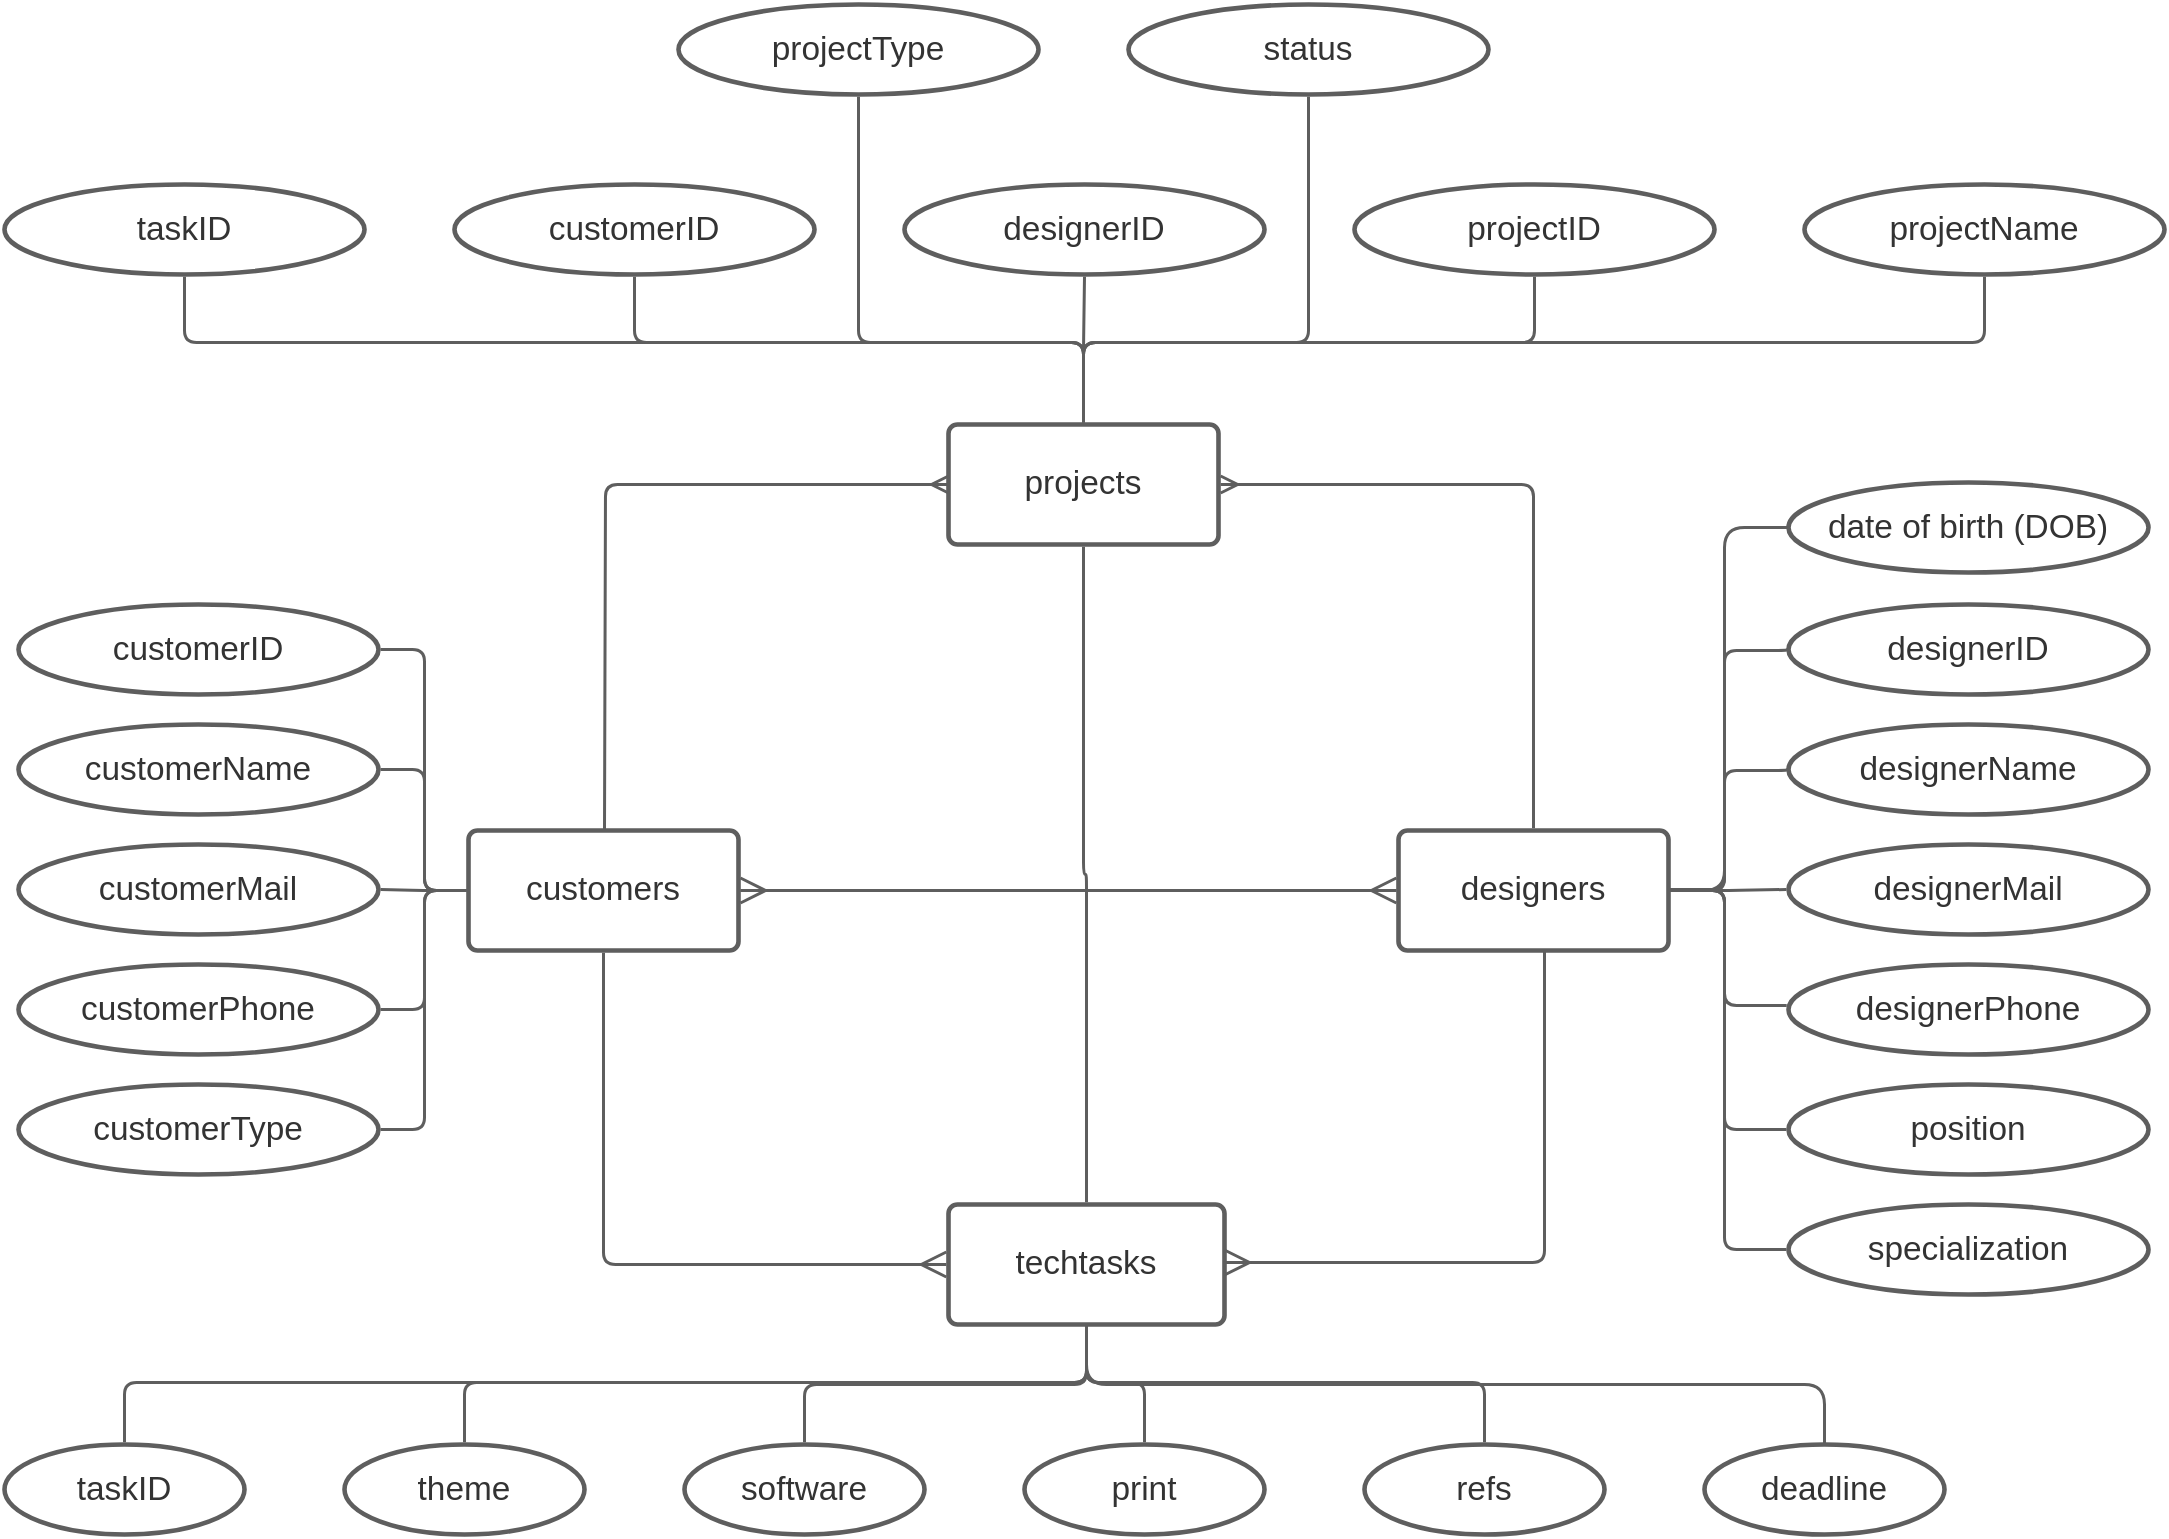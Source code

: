 <mxfile version="15.4.0" type="device"><diagram id="f-fLv1JrXA3ZJcsCcOJ4" name="Страница 1"><mxGraphModel dx="1038" dy="607" grid="1" gridSize="10" guides="1" tooltips="1" connect="1" arrows="1" fold="1" page="1" pageScale="1" pageWidth="1169" pageHeight="827" math="0" shadow="0"><root><mxCell id="0"/><mxCell id="1" parent="0"/><UserObject label="customers" lucidchartObjectId="zpZdGUKph5vq" id="9JiPTZsEdXPyUJ2Mvrgt-1"><mxCell style="html=1;overflow=block;blockSpacing=1;whiteSpace=wrap;;whiteSpace=wrap;fontSize=16.7;fontColor=#333333;spacing=3.8;strokeColor=#5e5e5e;strokeOpacity=100;rounded=1;absoluteArcSize=1;arcSize=9;strokeWidth=2.3;" parent="1" vertex="1"><mxGeometry x="282" y="444" width="135" height="60" as="geometry"/></mxCell></UserObject><mxCell id="eQE4It9TlE8I-1tFr11y-2" style="edgeStyle=orthogonalEdgeStyle;rounded=1;orthogonalLoop=1;jettySize=auto;html=1;exitX=1;exitY=0.5;exitDx=0;exitDy=0;entryX=0;entryY=0.5;entryDx=0;entryDy=0;endArrow=none;endFill=0;strokeColor=#5E5E5E;strokeWidth=1.5;" parent="1" source="9JiPTZsEdXPyUJ2Mvrgt-2" target="eQE4It9TlE8I-1tFr11y-1" edge="1"><mxGeometry relative="1" as="geometry"><Array as="points"><mxPoint x="910" y="474"/><mxPoint x="910" y="293"/></Array></mxGeometry></mxCell><UserObject label="designers" lucidchartObjectId="fuZd7ScoL3PE" id="9JiPTZsEdXPyUJ2Mvrgt-2"><mxCell style="html=1;overflow=block;blockSpacing=1;whiteSpace=wrap;;whiteSpace=wrap;fontSize=16.7;fontColor=#333333;spacing=3.8;strokeColor=#5e5e5e;strokeOpacity=100;rounded=1;absoluteArcSize=1;arcSize=9;strokeWidth=2.3;" parent="1" vertex="1"><mxGeometry x="747" y="444" width="135" height="60" as="geometry"/></mxCell></UserObject><mxCell id="w0qxx57f6ruAvRYE8A0d-2" style="edgeStyle=orthogonalEdgeStyle;rounded=1;orthogonalLoop=1;jettySize=auto;html=1;exitX=0.5;exitY=1;exitDx=0;exitDy=0;entryX=0.5;entryY=0;entryDx=0;entryDy=0;endArrow=none;endFill=0;strokeWidth=1.5;strokeColor=#5E5E5E;" parent="1" source="9JiPTZsEdXPyUJ2Mvrgt-3" target="w0qxx57f6ruAvRYE8A0d-1" edge="1"><mxGeometry relative="1" as="geometry"/></mxCell><UserObject label="techtasks" lucidchartObjectId="8uZdUNs1s895" id="9JiPTZsEdXPyUJ2Mvrgt-3"><mxCell style="html=1;overflow=block;blockSpacing=1;whiteSpace=wrap;;whiteSpace=wrap;fontSize=16.7;fontColor=#333333;spacing=3.8;strokeColor=#5e5e5e;strokeOpacity=100;rounded=1;absoluteArcSize=1;arcSize=9;strokeWidth=2.3;" parent="1" vertex="1"><mxGeometry x="522" y="631" width="138" height="60" as="geometry"/></mxCell></UserObject><UserObject label="customerName" lucidchartObjectId="owZd21Tm-yPH" id="9JiPTZsEdXPyUJ2Mvrgt-4"><mxCell style="html=1;overflow=block;blockSpacing=1;whiteSpace=wrap;ellipse;whiteSpace=wrap;fontSize=16.7;fontColor=#333333;spacing=3.8;strokeColor=#5e5e5e;strokeOpacity=100;rounded=1;absoluteArcSize=1;arcSize=9;strokeWidth=2.3;" parent="1" vertex="1"><mxGeometry x="57" y="391" width="180" height="45" as="geometry"/></mxCell></UserObject><UserObject label="projects" lucidchartObjectId="WGdeMISTVRdM" id="9JiPTZsEdXPyUJ2Mvrgt-5"><mxCell style="html=1;overflow=block;blockSpacing=1;whiteSpace=wrap;;whiteSpace=wrap;fontSize=16.7;fontColor=#333333;spacing=3.8;strokeColor=#5e5e5e;strokeOpacity=100;rounded=1;absoluteArcSize=1;arcSize=9;strokeWidth=2.3;" parent="1" vertex="1"><mxGeometry x="522" y="241" width="135" height="60" as="geometry"/></mxCell></UserObject><UserObject label="" lucidchartObjectId="cKdeyExBx8f6" id="9JiPTZsEdXPyUJ2Mvrgt-6"><mxCell style="html=1;jettySize=18;whiteSpace=wrap;fontSize=13;strokeColor=#5E5E5E;strokeWidth=1.5;rounded=1;arcSize=12;edgeStyle=orthogonalEdgeStyle;startArrow=none;;endArrow=none;;exitX=-0.008;exitY=0.5;exitPerimeter=0;entryX=1.006;entryY=0.5;entryPerimeter=0;" parent="1" source="9JiPTZsEdXPyUJ2Mvrgt-1" target="9JiPTZsEdXPyUJ2Mvrgt-4" edge="1"><mxGeometry width="100" height="100" relative="1" as="geometry"><Array as="points"><mxPoint x="260" y="474"/><mxPoint x="260" y="414"/></Array></mxGeometry></mxCell></UserObject><UserObject label="customerID" lucidchartObjectId="hLde~CZPMzEK" id="9JiPTZsEdXPyUJ2Mvrgt-7"><mxCell style="html=1;overflow=block;blockSpacing=1;whiteSpace=wrap;ellipse;whiteSpace=wrap;fontSize=16.7;fontColor=#333333;spacing=3.8;strokeColor=#5e5e5e;strokeOpacity=100;rounded=1;absoluteArcSize=1;arcSize=9;strokeWidth=2.3;" parent="1" vertex="1"><mxGeometry x="57" y="331" width="180" height="45" as="geometry"/></mxCell></UserObject><UserObject label="" lucidchartObjectId="NLdepRih33LO" id="9JiPTZsEdXPyUJ2Mvrgt-8"><mxCell style="html=1;jettySize=18;whiteSpace=wrap;fontSize=13;strokeColor=#5E5E5E;strokeWidth=1.5;rounded=1;arcSize=12;edgeStyle=orthogonalEdgeStyle;startArrow=none;;endArrow=none;;exitX=-0.008;exitY=0.5;exitPerimeter=0;entryX=1.006;entryY=0.5;entryPerimeter=0;" parent="1" source="9JiPTZsEdXPyUJ2Mvrgt-1" target="9JiPTZsEdXPyUJ2Mvrgt-7" edge="1"><mxGeometry width="100" height="100" relative="1" as="geometry"><Array as="points"><mxPoint x="260" y="474"/><mxPoint x="260" y="354"/></Array></mxGeometry></mxCell></UserObject><UserObject label="customerMail" lucidchartObjectId="Y2deVVpNpcqF" id="9JiPTZsEdXPyUJ2Mvrgt-9"><mxCell style="html=1;overflow=block;blockSpacing=1;whiteSpace=wrap;ellipse;whiteSpace=wrap;fontSize=16.7;fontColor=#333333;spacing=3.8;strokeColor=#5e5e5e;strokeOpacity=100;rounded=1;absoluteArcSize=1;arcSize=9;strokeWidth=2.3;" parent="1" vertex="1"><mxGeometry x="57" y="451" width="180" height="45" as="geometry"/></mxCell></UserObject><UserObject label="customerPhone" lucidchartObjectId="r4deYSuB2.OH" id="9JiPTZsEdXPyUJ2Mvrgt-10"><mxCell style="html=1;overflow=block;blockSpacing=1;whiteSpace=wrap;ellipse;whiteSpace=wrap;fontSize=16.7;fontColor=#333333;spacing=3.8;strokeColor=#5e5e5e;strokeOpacity=100;rounded=1;absoluteArcSize=1;arcSize=9;strokeWidth=2.3;" parent="1" vertex="1"><mxGeometry x="57" y="511" width="180" height="45" as="geometry"/></mxCell></UserObject><UserObject label="" lucidchartObjectId="u5decBMsW92u" id="9JiPTZsEdXPyUJ2Mvrgt-11"><mxCell style="html=1;jettySize=18;whiteSpace=wrap;fontSize=13;strokeColor=#5E5E5E;strokeWidth=1.5;rounded=1;arcSize=12;edgeStyle=orthogonalEdgeStyle;startArrow=none;;endArrow=none;;exitX=-0.008;exitY=0.5;exitPerimeter=0;entryX=1.006;entryY=0.5;entryPerimeter=0;" parent="1" source="9JiPTZsEdXPyUJ2Mvrgt-1" target="9JiPTZsEdXPyUJ2Mvrgt-9" edge="1"><mxGeometry width="100" height="100" relative="1" as="geometry"><Array as="points"/></mxGeometry></mxCell></UserObject><UserObject label="" lucidchartObjectId="C5deF~CQ-4xZ" id="9JiPTZsEdXPyUJ2Mvrgt-12"><mxCell style="html=1;jettySize=18;whiteSpace=wrap;fontSize=13;strokeColor=#5E5E5E;strokeWidth=1.5;rounded=1;arcSize=12;edgeStyle=orthogonalEdgeStyle;startArrow=none;;endArrow=none;;exitX=-0.008;exitY=0.5;exitPerimeter=0;entryX=1.006;entryY=0.5;entryPerimeter=0;" parent="1" source="9JiPTZsEdXPyUJ2Mvrgt-1" target="9JiPTZsEdXPyUJ2Mvrgt-10" edge="1"><mxGeometry width="100" height="100" relative="1" as="geometry"><Array as="points"><mxPoint x="260" y="474"/><mxPoint x="260" y="534"/></Array></mxGeometry></mxCell></UserObject><UserObject label="designerName" lucidchartObjectId="y6deGdMAUo4n" id="9JiPTZsEdXPyUJ2Mvrgt-13"><mxCell style="html=1;overflow=block;blockSpacing=1;whiteSpace=wrap;ellipse;whiteSpace=wrap;fontSize=16.7;fontColor=#333333;spacing=3.8;strokeColor=#5e5e5e;strokeOpacity=100;rounded=1;absoluteArcSize=1;arcSize=9;strokeWidth=2.3;" parent="1" vertex="1"><mxGeometry x="942" y="391" width="180" height="45" as="geometry"/></mxCell></UserObject><UserObject label="designerID" lucidchartObjectId="y6de.T_MV8CP" id="9JiPTZsEdXPyUJ2Mvrgt-14"><mxCell style="html=1;overflow=block;blockSpacing=1;whiteSpace=wrap;ellipse;whiteSpace=wrap;fontSize=16.7;fontColor=#333333;spacing=3.8;strokeColor=#5e5e5e;strokeOpacity=100;rounded=1;absoluteArcSize=1;arcSize=9;strokeWidth=2.3;" parent="1" vertex="1"><mxGeometry x="942" y="331" width="180" height="45" as="geometry"/></mxCell></UserObject><UserObject label="designerMail" lucidchartObjectId="y6devXL-uKiA" id="9JiPTZsEdXPyUJ2Mvrgt-15"><mxCell style="html=1;overflow=block;blockSpacing=1;whiteSpace=wrap;ellipse;whiteSpace=wrap;fontSize=16.7;fontColor=#333333;spacing=3.8;strokeColor=#5e5e5e;strokeOpacity=100;rounded=1;absoluteArcSize=1;arcSize=9;strokeWidth=2.3;" parent="1" vertex="1"><mxGeometry x="942" y="451" width="180" height="45" as="geometry"/></mxCell></UserObject><UserObject label="designerPhone" lucidchartObjectId="y6dep6uqnj5c" id="9JiPTZsEdXPyUJ2Mvrgt-16"><mxCell style="html=1;overflow=block;blockSpacing=1;whiteSpace=wrap;ellipse;whiteSpace=wrap;fontSize=16.7;fontColor=#333333;spacing=3.8;strokeColor=#5e5e5e;strokeOpacity=100;rounded=1;absoluteArcSize=1;arcSize=9;strokeWidth=2.3;" parent="1" vertex="1"><mxGeometry x="942" y="511" width="180" height="45" as="geometry"/></mxCell></UserObject><UserObject label="" lucidchartObjectId="O6deWaO5xapC" id="9JiPTZsEdXPyUJ2Mvrgt-17"><mxCell style="html=1;jettySize=18;whiteSpace=wrap;fontSize=13;strokeColor=#5E5E5E;strokeWidth=1.5;rounded=1;arcSize=12;edgeStyle=orthogonalEdgeStyle;startArrow=none;;endArrow=none;;exitX=1.008;exitY=0.5;exitPerimeter=0;entryX=-0.006;entryY=0.5;entryPerimeter=0;" parent="1" source="9JiPTZsEdXPyUJ2Mvrgt-2" target="9JiPTZsEdXPyUJ2Mvrgt-15" edge="1"><mxGeometry width="100" height="100" relative="1" as="geometry"><Array as="points"/></mxGeometry></mxCell></UserObject><UserObject label="" lucidchartObjectId="a7detpsgBZiq" id="9JiPTZsEdXPyUJ2Mvrgt-20"><mxCell style="html=1;jettySize=18;whiteSpace=wrap;fontSize=13;strokeColor=#5E5E5E;strokeWidth=1.5;rounded=1;arcSize=12;edgeStyle=orthogonalEdgeStyle;startArrow=none;;endArrow=none;;exitX=1.008;exitY=0.5;exitPerimeter=0;entryX=-0.005;entryY=0.456;entryPerimeter=0;" parent="1" source="9JiPTZsEdXPyUJ2Mvrgt-2" target="9JiPTZsEdXPyUJ2Mvrgt-16" edge="1"><mxGeometry width="100" height="100" relative="1" as="geometry"><Array as="points"><mxPoint x="910" y="474"/><mxPoint x="910" y="532"/></Array></mxGeometry></mxCell></UserObject><UserObject label="position" lucidchartObjectId="k8de.kbX3Whr" id="9JiPTZsEdXPyUJ2Mvrgt-21"><mxCell style="html=1;overflow=block;blockSpacing=1;whiteSpace=wrap;ellipse;whiteSpace=wrap;fontSize=16.7;fontColor=#333333;spacing=3.8;strokeColor=#5e5e5e;strokeOpacity=100;rounded=1;absoluteArcSize=1;arcSize=9;strokeWidth=2.3;" parent="1" vertex="1"><mxGeometry x="942" y="571" width="180" height="45" as="geometry"/></mxCell></UserObject><UserObject label="" lucidchartObjectId="j9de-dOeXKSC" id="9JiPTZsEdXPyUJ2Mvrgt-22"><mxCell style="html=1;jettySize=18;whiteSpace=wrap;fontSize=13;strokeColor=#5E5E5E;strokeWidth=1.5;rounded=1;arcSize=12;edgeStyle=orthogonalEdgeStyle;startArrow=none;;endArrow=none;;exitX=1.008;exitY=0.5;exitPerimeter=0;entryX=-0.006;entryY=0.5;entryPerimeter=0;" parent="1" source="9JiPTZsEdXPyUJ2Mvrgt-2" target="9JiPTZsEdXPyUJ2Mvrgt-21" edge="1"><mxGeometry width="100" height="100" relative="1" as="geometry"><Array as="points"><mxPoint x="910" y="474"/><mxPoint x="910" y="594"/></Array></mxGeometry></mxCell></UserObject><UserObject label="specialization" lucidchartObjectId="Paeeg~NHd~lt" id="9JiPTZsEdXPyUJ2Mvrgt-23"><mxCell style="html=1;overflow=block;blockSpacing=1;whiteSpace=wrap;ellipse;whiteSpace=wrap;fontSize=16.7;fontColor=#333333;spacing=3.8;strokeColor=#5e5e5e;strokeOpacity=100;rounded=1;absoluteArcSize=1;arcSize=9;strokeWidth=2.3;" parent="1" vertex="1"><mxGeometry x="942" y="631" width="180" height="45" as="geometry"/></mxCell></UserObject><UserObject label="" lucidchartObjectId="3aeeTLfBxYE0" id="9JiPTZsEdXPyUJ2Mvrgt-24"><mxCell style="html=1;jettySize=18;whiteSpace=wrap;fontSize=13;strokeColor=#5E5E5E;strokeWidth=1.5;rounded=1;arcSize=12;edgeStyle=orthogonalEdgeStyle;startArrow=none;;endArrow=none;;exitX=1.008;exitY=0.5;exitPerimeter=0;entryX=-0.006;entryY=0.5;entryPerimeter=0;" parent="1" source="9JiPTZsEdXPyUJ2Mvrgt-2" target="9JiPTZsEdXPyUJ2Mvrgt-23" edge="1"><mxGeometry width="100" height="100" relative="1" as="geometry"><Array as="points"><mxPoint x="910" y="474"/><mxPoint x="910" y="654"/></Array></mxGeometry></mxCell></UserObject><UserObject label="taskID" lucidchartObjectId="Obeef5u1fa58" id="9JiPTZsEdXPyUJ2Mvrgt-25"><mxCell style="html=1;overflow=block;blockSpacing=1;whiteSpace=wrap;ellipse;whiteSpace=wrap;fontSize=16.7;fontColor=#333333;spacing=3.8;strokeColor=#5e5e5e;strokeOpacity=100;rounded=1;absoluteArcSize=1;arcSize=9;strokeWidth=2.3;" parent="1" vertex="1"><mxGeometry x="50" y="751" width="120" height="45" as="geometry"/></mxCell></UserObject><UserObject label="theme" lucidchartObjectId="LceeXtQ5PEGT" id="9JiPTZsEdXPyUJ2Mvrgt-26"><mxCell style="html=1;overflow=block;blockSpacing=1;whiteSpace=wrap;ellipse;whiteSpace=wrap;fontSize=16.7;fontColor=#333333;spacing=3.8;strokeColor=#5e5e5e;strokeOpacity=100;rounded=1;absoluteArcSize=1;arcSize=9;strokeWidth=2.3;" parent="1" vertex="1"><mxGeometry x="220" y="751" width="120" height="45" as="geometry"/></mxCell></UserObject><UserObject label="software" lucidchartObjectId="pdeeZbQeLo1t" id="9JiPTZsEdXPyUJ2Mvrgt-27"><mxCell style="html=1;overflow=block;blockSpacing=1;whiteSpace=wrap;ellipse;whiteSpace=wrap;fontSize=16.7;fontColor=#333333;spacing=3.8;strokeColor=#5e5e5e;strokeOpacity=100;rounded=1;absoluteArcSize=1;arcSize=9;strokeWidth=2.3;" parent="1" vertex="1"><mxGeometry x="390" y="751" width="120" height="45" as="geometry"/></mxCell></UserObject><UserObject label="print" lucidchartObjectId="-deeN0iTRwPf" id="9JiPTZsEdXPyUJ2Mvrgt-28"><mxCell style="html=1;overflow=block;blockSpacing=1;whiteSpace=wrap;ellipse;whiteSpace=wrap;fontSize=16.7;fontColor=#333333;spacing=3.8;strokeColor=#5e5e5e;strokeOpacity=100;rounded=1;absoluteArcSize=1;arcSize=9;strokeWidth=2.3;" parent="1" vertex="1"><mxGeometry x="560" y="751" width="120" height="45" as="geometry"/></mxCell></UserObject><UserObject label="" lucidchartObjectId="ZeeeTehoZmrD" id="9JiPTZsEdXPyUJ2Mvrgt-29"><mxCell style="html=1;jettySize=18;whiteSpace=wrap;fontSize=13;strokeColor=#5E5E5E;strokeWidth=1.5;rounded=1;arcSize=12;edgeStyle=orthogonalEdgeStyle;startArrow=none;;endArrow=none;;exitX=0.5;exitY=1.019;exitPerimeter=0;entryX=0.5;entryY=-0.025;entryPerimeter=0;" parent="1" source="9JiPTZsEdXPyUJ2Mvrgt-3" target="9JiPTZsEdXPyUJ2Mvrgt-25" edge="1"><mxGeometry width="100" height="100" relative="1" as="geometry"><Array as="points"><mxPoint x="591" y="720"/><mxPoint x="110" y="720"/></Array></mxGeometry></mxCell></UserObject><UserObject label="" lucidchartObjectId="-eeeQZd9p3gM" id="9JiPTZsEdXPyUJ2Mvrgt-30"><mxCell style="html=1;jettySize=18;whiteSpace=wrap;fontSize=13;strokeColor=#5E5E5E;strokeWidth=1.5;rounded=1;arcSize=12;edgeStyle=orthogonalEdgeStyle;startArrow=none;;endArrow=none;;exitX=0.5;exitY=1.019;exitPerimeter=0;entryX=0.5;entryY=-0.025;entryPerimeter=0;" parent="1" source="9JiPTZsEdXPyUJ2Mvrgt-3" target="9JiPTZsEdXPyUJ2Mvrgt-26" edge="1"><mxGeometry width="100" height="100" relative="1" as="geometry"><Array as="points"><mxPoint x="591" y="720"/><mxPoint x="280" y="720"/></Array></mxGeometry></mxCell></UserObject><UserObject label="" lucidchartObjectId="ffeeEXDFiaYN" id="9JiPTZsEdXPyUJ2Mvrgt-31"><mxCell style="html=1;jettySize=18;whiteSpace=wrap;fontSize=13;strokeColor=#5E5E5E;strokeWidth=1.5;rounded=1;arcSize=12;edgeStyle=orthogonalEdgeStyle;startArrow=none;;endArrow=none;;exitX=0.5;exitY=1.019;exitPerimeter=0;entryX=0.5;entryY=-0.025;entryPerimeter=0;" parent="1" source="9JiPTZsEdXPyUJ2Mvrgt-3" target="9JiPTZsEdXPyUJ2Mvrgt-27" edge="1"><mxGeometry width="100" height="100" relative="1" as="geometry"><Array as="points"><mxPoint x="591" y="721"/><mxPoint x="450" y="721"/></Array></mxGeometry></mxCell></UserObject><UserObject label="" lucidchartObjectId="ofeePY.8G~e_" id="9JiPTZsEdXPyUJ2Mvrgt-32"><mxCell style="html=1;jettySize=18;whiteSpace=wrap;fontSize=13;strokeColor=#5E5E5E;strokeWidth=1.5;rounded=1;arcSize=12;edgeStyle=orthogonalEdgeStyle;startArrow=none;;endArrow=none;;exitX=0.5;exitY=1.019;exitPerimeter=0;entryX=0.5;entryY=-0.025;entryPerimeter=0;" parent="1" source="9JiPTZsEdXPyUJ2Mvrgt-3" target="9JiPTZsEdXPyUJ2Mvrgt-28" edge="1"><mxGeometry width="100" height="100" relative="1" as="geometry"><Array as="points"><mxPoint x="591" y="720"/><mxPoint x="620" y="720"/></Array></mxGeometry></mxCell></UserObject><UserObject label="refs" lucidchartObjectId="4feeAeJbihXy" id="9JiPTZsEdXPyUJ2Mvrgt-33"><mxCell style="html=1;overflow=block;blockSpacing=1;whiteSpace=wrap;ellipse;whiteSpace=wrap;fontSize=16.7;fontColor=#333333;spacing=3.8;strokeColor=#5e5e5e;strokeOpacity=100;rounded=1;absoluteArcSize=1;arcSize=9;strokeWidth=2.3;" parent="1" vertex="1"><mxGeometry x="730" y="751" width="120" height="45" as="geometry"/></mxCell></UserObject><UserObject label="" lucidchartObjectId="hgeencxH3tmP" id="9JiPTZsEdXPyUJ2Mvrgt-34"><mxCell style="html=1;jettySize=18;whiteSpace=wrap;fontSize=13;strokeColor=#5E5E5E;strokeWidth=1.5;rounded=1;arcSize=12;edgeStyle=orthogonalEdgeStyle;startArrow=none;;endArrow=none;;exitX=0.5;exitY=1.019;exitPerimeter=0;entryX=0.5;entryY=-0.025;entryPerimeter=0;" parent="1" source="9JiPTZsEdXPyUJ2Mvrgt-3" target="9JiPTZsEdXPyUJ2Mvrgt-33" edge="1"><mxGeometry width="100" height="100" relative="1" as="geometry"><Array as="points"><mxPoint x="591" y="720"/><mxPoint x="790" y="720"/></Array></mxGeometry></mxCell></UserObject><UserObject label="taskID" lucidchartObjectId="nneeW9vik6-b" id="9JiPTZsEdXPyUJ2Mvrgt-35"><mxCell style="html=1;overflow=block;blockSpacing=1;whiteSpace=wrap;ellipse;whiteSpace=wrap;fontSize=16.7;fontColor=#333333;spacing=3.8;strokeColor=#5e5e5e;strokeOpacity=100;rounded=1;absoluteArcSize=1;arcSize=9;strokeWidth=2.3;" parent="1" vertex="1"><mxGeometry x="50" y="121" width="180" height="45" as="geometry"/></mxCell></UserObject><UserObject label="customerID" lucidchartObjectId="nneeX99fydqG" id="9JiPTZsEdXPyUJ2Mvrgt-36"><mxCell style="html=1;overflow=block;blockSpacing=1;whiteSpace=wrap;ellipse;whiteSpace=wrap;fontSize=16.7;fontColor=#333333;spacing=3.8;strokeColor=#5e5e5e;strokeOpacity=100;rounded=1;absoluteArcSize=1;arcSize=9;strokeWidth=2.3;" parent="1" vertex="1"><mxGeometry x="275" y="121" width="180" height="45" as="geometry"/></mxCell></UserObject><UserObject label="designerID" lucidchartObjectId="nneegT-TwE.2" id="9JiPTZsEdXPyUJ2Mvrgt-37"><mxCell style="html=1;overflow=block;blockSpacing=1;whiteSpace=wrap;ellipse;whiteSpace=wrap;fontSize=16.7;fontColor=#333333;spacing=3.8;strokeColor=#5e5e5e;strokeOpacity=100;rounded=1;absoluteArcSize=1;arcSize=9;strokeWidth=2.3;" parent="1" vertex="1"><mxGeometry x="500" y="121" width="180" height="45" as="geometry"/></mxCell></UserObject><UserObject label="projectID" lucidchartObjectId="nneew-P4ZbWG" id="9JiPTZsEdXPyUJ2Mvrgt-38"><mxCell style="html=1;overflow=block;blockSpacing=1;whiteSpace=wrap;ellipse;whiteSpace=wrap;fontSize=16.7;fontColor=#333333;spacing=3.8;strokeColor=#5e5e5e;strokeOpacity=100;rounded=1;absoluteArcSize=1;arcSize=9;strokeWidth=2.3;" parent="1" vertex="1"><mxGeometry x="725" y="121" width="180" height="45" as="geometry"/></mxCell></UserObject><UserObject label="projectName" lucidchartObjectId="nnee81bnxRBS" id="9JiPTZsEdXPyUJ2Mvrgt-39"><mxCell style="html=1;overflow=block;blockSpacing=1;whiteSpace=wrap;ellipse;whiteSpace=wrap;fontSize=16.7;fontColor=#333333;spacing=3.8;strokeColor=#5e5e5e;strokeOpacity=100;rounded=1;absoluteArcSize=1;arcSize=9;strokeWidth=2.3;" parent="1" vertex="1"><mxGeometry x="950" y="121" width="180" height="45" as="geometry"/></mxCell></UserObject><UserObject label="projectType" lucidchartObjectId="8vee9D~7mXmP" id="9JiPTZsEdXPyUJ2Mvrgt-40"><mxCell style="html=1;overflow=block;blockSpacing=1;whiteSpace=wrap;ellipse;whiteSpace=wrap;fontSize=16.7;fontColor=#333333;spacing=3.8;strokeColor=#5e5e5e;strokeOpacity=100;rounded=1;absoluteArcSize=1;arcSize=9;strokeWidth=2.3;" parent="1" vertex="1"><mxGeometry x="387" y="31" width="180" height="45" as="geometry"/></mxCell></UserObject><UserObject label="" lucidchartObjectId="JweeDVHEw9ZF" id="9JiPTZsEdXPyUJ2Mvrgt-41"><mxCell style="html=1;jettySize=18;whiteSpace=wrap;fontSize=13;strokeColor=#5E5E5E;strokeWidth=1.5;rounded=1;arcSize=12;edgeStyle=orthogonalEdgeStyle;startArrow=none;;endArrow=none;;exitX=0.5;exitY=-0.019;exitPerimeter=0;entryX=0.5;entryY=1.025;entryPerimeter=0;" parent="1" source="9JiPTZsEdXPyUJ2Mvrgt-5" target="9JiPTZsEdXPyUJ2Mvrgt-35" edge="1"><mxGeometry width="100" height="100" relative="1" as="geometry"><Array as="points"><mxPoint x="589" y="200"/><mxPoint x="140" y="200"/></Array></mxGeometry></mxCell></UserObject><UserObject label="" lucidchartObjectId="Swee00q729m_" id="9JiPTZsEdXPyUJ2Mvrgt-42"><mxCell style="html=1;jettySize=18;whiteSpace=wrap;fontSize=13;strokeColor=#5E5E5E;strokeWidth=1.5;rounded=1;arcSize=12;edgeStyle=orthogonalEdgeStyle;startArrow=none;;endArrow=none;;exitX=0.5;exitY=-0.019;exitPerimeter=0;entryX=0.5;entryY=1.025;entryPerimeter=0;" parent="1" source="9JiPTZsEdXPyUJ2Mvrgt-5" target="9JiPTZsEdXPyUJ2Mvrgt-36" edge="1"><mxGeometry width="100" height="100" relative="1" as="geometry"><Array as="points"><mxPoint x="589" y="200"/><mxPoint x="365" y="200"/></Array></mxGeometry></mxCell></UserObject><UserObject label="" lucidchartObjectId="XweeE~EPpHT1" id="9JiPTZsEdXPyUJ2Mvrgt-43"><mxCell style="html=1;jettySize=18;whiteSpace=wrap;fontSize=13;strokeColor=#5E5E5E;strokeWidth=1.5;rounded=1;arcSize=12;edgeStyle=orthogonalEdgeStyle;startArrow=none;;endArrow=none;;exitX=0.5;exitY=-0.019;exitPerimeter=0;entryX=0.5;entryY=1.025;entryPerimeter=0;" parent="1" source="9JiPTZsEdXPyUJ2Mvrgt-5" target="9JiPTZsEdXPyUJ2Mvrgt-37" edge="1"><mxGeometry width="100" height="100" relative="1" as="geometry"><Array as="points"/></mxGeometry></mxCell></UserObject><UserObject label="" lucidchartObjectId="3weey5ckY2bQ" id="9JiPTZsEdXPyUJ2Mvrgt-44"><mxCell style="html=1;jettySize=18;whiteSpace=wrap;fontSize=13;strokeColor=#5E5E5E;strokeWidth=1.5;rounded=1;arcSize=12;edgeStyle=orthogonalEdgeStyle;startArrow=none;;endArrow=none;;exitX=0.5;exitY=-0.019;exitPerimeter=0;entryX=0.5;entryY=1.025;entryPerimeter=0;" parent="1" source="9JiPTZsEdXPyUJ2Mvrgt-5" target="9JiPTZsEdXPyUJ2Mvrgt-38" edge="1"><mxGeometry width="100" height="100" relative="1" as="geometry"><Array as="points"><mxPoint x="589" y="200"/><mxPoint x="815" y="200"/></Array></mxGeometry></mxCell></UserObject><UserObject label="" lucidchartObjectId="-weeHLpSm4Ch" id="9JiPTZsEdXPyUJ2Mvrgt-45"><mxCell style="html=1;jettySize=18;whiteSpace=wrap;fontSize=13;strokeColor=#5E5E5E;strokeWidth=1.5;rounded=1;arcSize=12;edgeStyle=orthogonalEdgeStyle;startArrow=none;;endArrow=none;;exitX=0.5;exitY=-0.019;exitPerimeter=0;entryX=0.5;entryY=1.025;entryPerimeter=0;" parent="1" source="9JiPTZsEdXPyUJ2Mvrgt-5" target="9JiPTZsEdXPyUJ2Mvrgt-39" edge="1"><mxGeometry width="100" height="100" relative="1" as="geometry"><Array as="points"><mxPoint x="589" y="200"/><mxPoint x="1040" y="200"/></Array></mxGeometry></mxCell></UserObject><UserObject label="status" lucidchartObjectId="ZyeefX4_PWsq" id="9JiPTZsEdXPyUJ2Mvrgt-46"><mxCell style="html=1;overflow=block;blockSpacing=1;whiteSpace=wrap;ellipse;whiteSpace=wrap;fontSize=16.7;fontColor=#333333;spacing=3.8;strokeColor=#5e5e5e;strokeOpacity=100;rounded=1;absoluteArcSize=1;arcSize=9;strokeWidth=2.3;" parent="1" vertex="1"><mxGeometry x="612" y="31" width="180" height="45" as="geometry"/></mxCell></UserObject><UserObject label="" lucidchartObjectId="HzeeKUSTAs~A" id="9JiPTZsEdXPyUJ2Mvrgt-47"><mxCell style="html=1;jettySize=18;whiteSpace=wrap;fontSize=13;strokeColor=#5E5E5E;strokeWidth=1.5;rounded=1;arcSize=12;edgeStyle=orthogonalEdgeStyle;startArrow=none;;endArrow=none;;exitX=0.5;exitY=-0.019;exitPerimeter=0;entryX=0.5;entryY=1.025;entryPerimeter=0;" parent="1" source="9JiPTZsEdXPyUJ2Mvrgt-5" target="9JiPTZsEdXPyUJ2Mvrgt-40" edge="1"><mxGeometry width="100" height="100" relative="1" as="geometry"><Array as="points"><mxPoint x="589" y="200"/><mxPoint x="477" y="200"/></Array></mxGeometry></mxCell></UserObject><UserObject label="" lucidchartObjectId="Qzee5Fer0iOM" id="9JiPTZsEdXPyUJ2Mvrgt-48"><mxCell style="html=1;jettySize=18;whiteSpace=wrap;fontSize=13;strokeColor=#5E5E5E;strokeWidth=1.5;rounded=1;arcSize=12;edgeStyle=orthogonalEdgeStyle;startArrow=none;;endArrow=none;;exitX=0.5;exitY=-0.019;exitPerimeter=0;entryX=0.5;entryY=1.025;entryPerimeter=0;" parent="1" source="9JiPTZsEdXPyUJ2Mvrgt-5" target="9JiPTZsEdXPyUJ2Mvrgt-46" edge="1"><mxGeometry width="100" height="100" relative="1" as="geometry"><Array as="points"><mxPoint x="589" y="200"/><mxPoint x="702" y="200"/></Array></mxGeometry></mxCell></UserObject><UserObject label="" lucidchartObjectId="FAeeVrlW-hec" id="9JiPTZsEdXPyUJ2Mvrgt-49"><mxCell style="html=1;jettySize=18;whiteSpace=wrap;fontSize=13;strokeColor=#5E5E5E;strokeWidth=1.5;rounded=1;arcSize=12;edgeStyle=orthogonalEdgeStyle;startArrow=ERmany;;endArrow=none;endSize=10;;exitX=1.008;exitY=0.5;exitPerimeter=0;entryX=0.5;entryY=-0.019;entryPerimeter=0;startFill=0;endFill=0;" parent="1" source="9JiPTZsEdXPyUJ2Mvrgt-5" target="9JiPTZsEdXPyUJ2Mvrgt-2" edge="1"><mxGeometry width="100" height="100" relative="1" as="geometry"><Array as="points"/></mxGeometry></mxCell></UserObject><UserObject label="" lucidchartObjectId="tBeeHRCdp1ff" id="9JiPTZsEdXPyUJ2Mvrgt-51"><mxCell style="html=1;jettySize=18;whiteSpace=wrap;fontSize=13;strokeColor=#5E5E5E;strokeWidth=1.5;rounded=1;arcSize=12;edgeStyle=orthogonalEdgeStyle;startArrow=none;;endArrow=none;endSize=10;;exitX=0.5;exitY=1.019;exitPerimeter=0;entryX=0.5;entryY=-0.019;entryPerimeter=0;endFill=0;" parent="1" source="9JiPTZsEdXPyUJ2Mvrgt-5" target="9JiPTZsEdXPyUJ2Mvrgt-3" edge="1"><mxGeometry width="100" height="100" relative="1" as="geometry"><Array as="points"/></mxGeometry></mxCell></UserObject><UserObject label="" lucidchartObjectId=".Beee1elXJlL" id="9JiPTZsEdXPyUJ2Mvrgt-52"><mxCell style="html=1;jettySize=18;whiteSpace=wrap;fontSize=13;strokeColor=#5E5E5E;strokeWidth=1.5;rounded=1;arcSize=12;edgeStyle=orthogonalEdgeStyle;startArrow=none;;endArrow=ERmany;endSize=10;;exitX=0.5;exitY=1.019;exitPerimeter=0;entryX=-0.008;entryY=0.5;entryPerimeter=0;" parent="1" source="9JiPTZsEdXPyUJ2Mvrgt-1" target="9JiPTZsEdXPyUJ2Mvrgt-3" edge="1"><mxGeometry width="100" height="100" relative="1" as="geometry"><Array as="points"><mxPoint x="349" y="661"/></Array></mxGeometry></mxCell></UserObject><UserObject label="" lucidchartObjectId="9Cee4jvuLW3o" id="9JiPTZsEdXPyUJ2Mvrgt-55"><mxCell style="html=1;jettySize=18;whiteSpace=wrap;fontSize=13;strokeColor=#5E5E5E;strokeWidth=1.5;rounded=1;arcSize=12;edgeStyle=orthogonalEdgeStyle;startArrow=none;;endArrow=ERmany;endSize=10;;exitX=1.008;exitY=0.5;exitPerimeter=0;entryX=-0.008;entryY=0.5;entryPerimeter=0;" parent="1" source="9JiPTZsEdXPyUJ2Mvrgt-1" target="9JiPTZsEdXPyUJ2Mvrgt-2" edge="1"><mxGeometry width="100" height="100" relative="1" as="geometry"><Array as="points"/></mxGeometry></mxCell></UserObject><UserObject label="" lucidchartObjectId="mDee.V8XK3Gj" id="9JiPTZsEdXPyUJ2Mvrgt-56"><mxCell style="html=1;jettySize=18;whiteSpace=wrap;fontSize=13;strokeColor=#5E5E5E;strokeWidth=1.5;rounded=1;arcSize=12;edgeStyle=orthogonalEdgeStyle;startArrow=none;;endArrow=ERmany;endSize=10;;exitX=-0.008;exitY=0.5;exitPerimeter=0;" parent="1" source="9JiPTZsEdXPyUJ2Mvrgt-2" edge="1"><mxGeometry width="100" height="100" relative="1" as="geometry"><Array as="points"/><mxPoint x="418" y="474" as="targetPoint"/></mxGeometry></mxCell></UserObject><UserObject label="customerType" lucidchartObjectId="ieXeW1sr-pMl" id="9JiPTZsEdXPyUJ2Mvrgt-57"><mxCell style="html=1;overflow=block;blockSpacing=1;whiteSpace=wrap;ellipse;whiteSpace=wrap;fontSize=16.7;fontColor=#333333;spacing=3.8;strokeColor=#5e5e5e;strokeOpacity=100;rounded=1;absoluteArcSize=1;arcSize=9;strokeWidth=2.3;" parent="1" vertex="1"><mxGeometry x="57" y="571" width="180" height="45" as="geometry"/></mxCell></UserObject><UserObject label="" lucidchartObjectId="BeXeO~ibR_n9" id="9JiPTZsEdXPyUJ2Mvrgt-58"><mxCell style="html=1;jettySize=18;whiteSpace=wrap;fontSize=13;strokeColor=#5E5E5E;strokeWidth=1.5;rounded=1;arcSize=12;edgeStyle=orthogonalEdgeStyle;startArrow=none;;endArrow=none;;exitX=-0.008;exitY=0.5;exitPerimeter=0;entryX=1.006;entryY=0.5;entryPerimeter=0;" parent="1" source="9JiPTZsEdXPyUJ2Mvrgt-1" target="9JiPTZsEdXPyUJ2Mvrgt-57" edge="1"><mxGeometry width="100" height="100" relative="1" as="geometry"><Array as="points"><mxPoint x="260" y="474"/><mxPoint x="260" y="594"/></Array></mxGeometry></mxCell></UserObject><UserObject label="" lucidchartObjectId="lBeeh.X5Buh6" id="9JiPTZsEdXPyUJ2Mvrgt-61"><mxCell style="html=1;jettySize=18;whiteSpace=wrap;fontSize=13;strokeColor=#5E5E5E;strokeWidth=1.5;rounded=1;arcSize=12;edgeStyle=orthogonalEdgeStyle;startArrow=ERmany;;endArrow=none;endSize=10;;entryX=0.5;entryY=-0.019;entryPerimeter=0;exitX=0;exitY=0.5;exitDx=0;exitDy=0;startFill=0;endFill=0;" parent="1" source="9JiPTZsEdXPyUJ2Mvrgt-5" edge="1"><mxGeometry width="100" height="100" relative="1" as="geometry"><Array as="points"/><mxPoint x="515" y="273" as="sourcePoint"/><mxPoint x="350" y="444" as="targetPoint"/></mxGeometry></mxCell></UserObject><UserObject label="" lucidchartObjectId="sCee2U3QPZLw" id="9JiPTZsEdXPyUJ2Mvrgt-63"><mxCell style="html=1;jettySize=18;whiteSpace=wrap;fontSize=13;strokeColor=#5E5E5E;strokeWidth=1.5;rounded=1;arcSize=12;edgeStyle=orthogonalEdgeStyle;startArrow=none;;endArrow=ERmany;endSize=10;;" parent="1" edge="1"><mxGeometry width="100" height="100" relative="1" as="geometry"><Array as="points"><mxPoint x="820" y="504"/><mxPoint x="820" y="660"/></Array><mxPoint x="820" y="504" as="sourcePoint"/><mxPoint x="660" y="660" as="targetPoint"/></mxGeometry></mxCell></UserObject><UserObject label="" lucidchartObjectId="V6dep0yrOa5K" id="9JiPTZsEdXPyUJ2Mvrgt-67"><mxCell style="html=1;jettySize=18;whiteSpace=wrap;fontSize=13;strokeColor=#5E5E5E;strokeWidth=1.5;rounded=1;arcSize=12;edgeStyle=orthogonalEdgeStyle;startArrow=none;;endArrow=none;;exitX=1.008;exitY=0.5;exitPerimeter=0;entryX=0;entryY=0.5;entryDx=0;entryDy=0;" parent="1" target="9JiPTZsEdXPyUJ2Mvrgt-13" edge="1"><mxGeometry width="100" height="100" relative="1" as="geometry"><Array as="points"><mxPoint x="910" y="474"/><mxPoint x="910" y="414"/><mxPoint x="940" y="414"/></Array><mxPoint x="882.0" y="473.5" as="sourcePoint"/><mxPoint x="939.84" y="353" as="targetPoint"/></mxGeometry></mxCell></UserObject><UserObject label="" lucidchartObjectId="V6dep0yrOa5K" id="9JiPTZsEdXPyUJ2Mvrgt-68"><mxCell style="html=1;jettySize=18;whiteSpace=wrap;fontSize=13;strokeColor=#5E5E5E;strokeWidth=1.5;rounded=1;arcSize=12;edgeStyle=orthogonalEdgeStyle;startArrow=none;;endArrow=none;;exitX=1.008;exitY=0.5;exitPerimeter=0;entryX=0;entryY=0.5;entryDx=0;entryDy=0;" parent="1" target="9JiPTZsEdXPyUJ2Mvrgt-14" edge="1"><mxGeometry width="100" height="100" relative="1" as="geometry"><Array as="points"><mxPoint x="910" y="474"/><mxPoint x="910" y="354"/><mxPoint x="940" y="354"/></Array><mxPoint x="882" y="474" as="sourcePoint"/><mxPoint x="942" y="414" as="targetPoint"/></mxGeometry></mxCell></UserObject><UserObject label="date of birth (DOB)" lucidchartObjectId="y6de.T_MV8CP" id="eQE4It9TlE8I-1tFr11y-1"><mxCell style="html=1;overflow=block;blockSpacing=1;whiteSpace=wrap;ellipse;whiteSpace=wrap;fontSize=16.7;fontColor=#333333;spacing=3.8;strokeColor=#5e5e5e;strokeOpacity=100;rounded=1;absoluteArcSize=1;arcSize=9;strokeWidth=2.3;" parent="1" vertex="1"><mxGeometry x="942" y="270" width="180" height="45" as="geometry"/></mxCell></UserObject><UserObject label="deadline" lucidchartObjectId="4feeAeJbihXy" id="w0qxx57f6ruAvRYE8A0d-1"><mxCell style="html=1;overflow=block;blockSpacing=1;whiteSpace=wrap;ellipse;whiteSpace=wrap;fontSize=16.7;fontColor=#333333;spacing=3.8;strokeColor=#5e5e5e;strokeOpacity=100;rounded=1;absoluteArcSize=1;arcSize=9;strokeWidth=2.3;" parent="1" vertex="1"><mxGeometry x="900" y="751" width="120" height="45" as="geometry"/></mxCell></UserObject></root></mxGraphModel></diagram></mxfile>